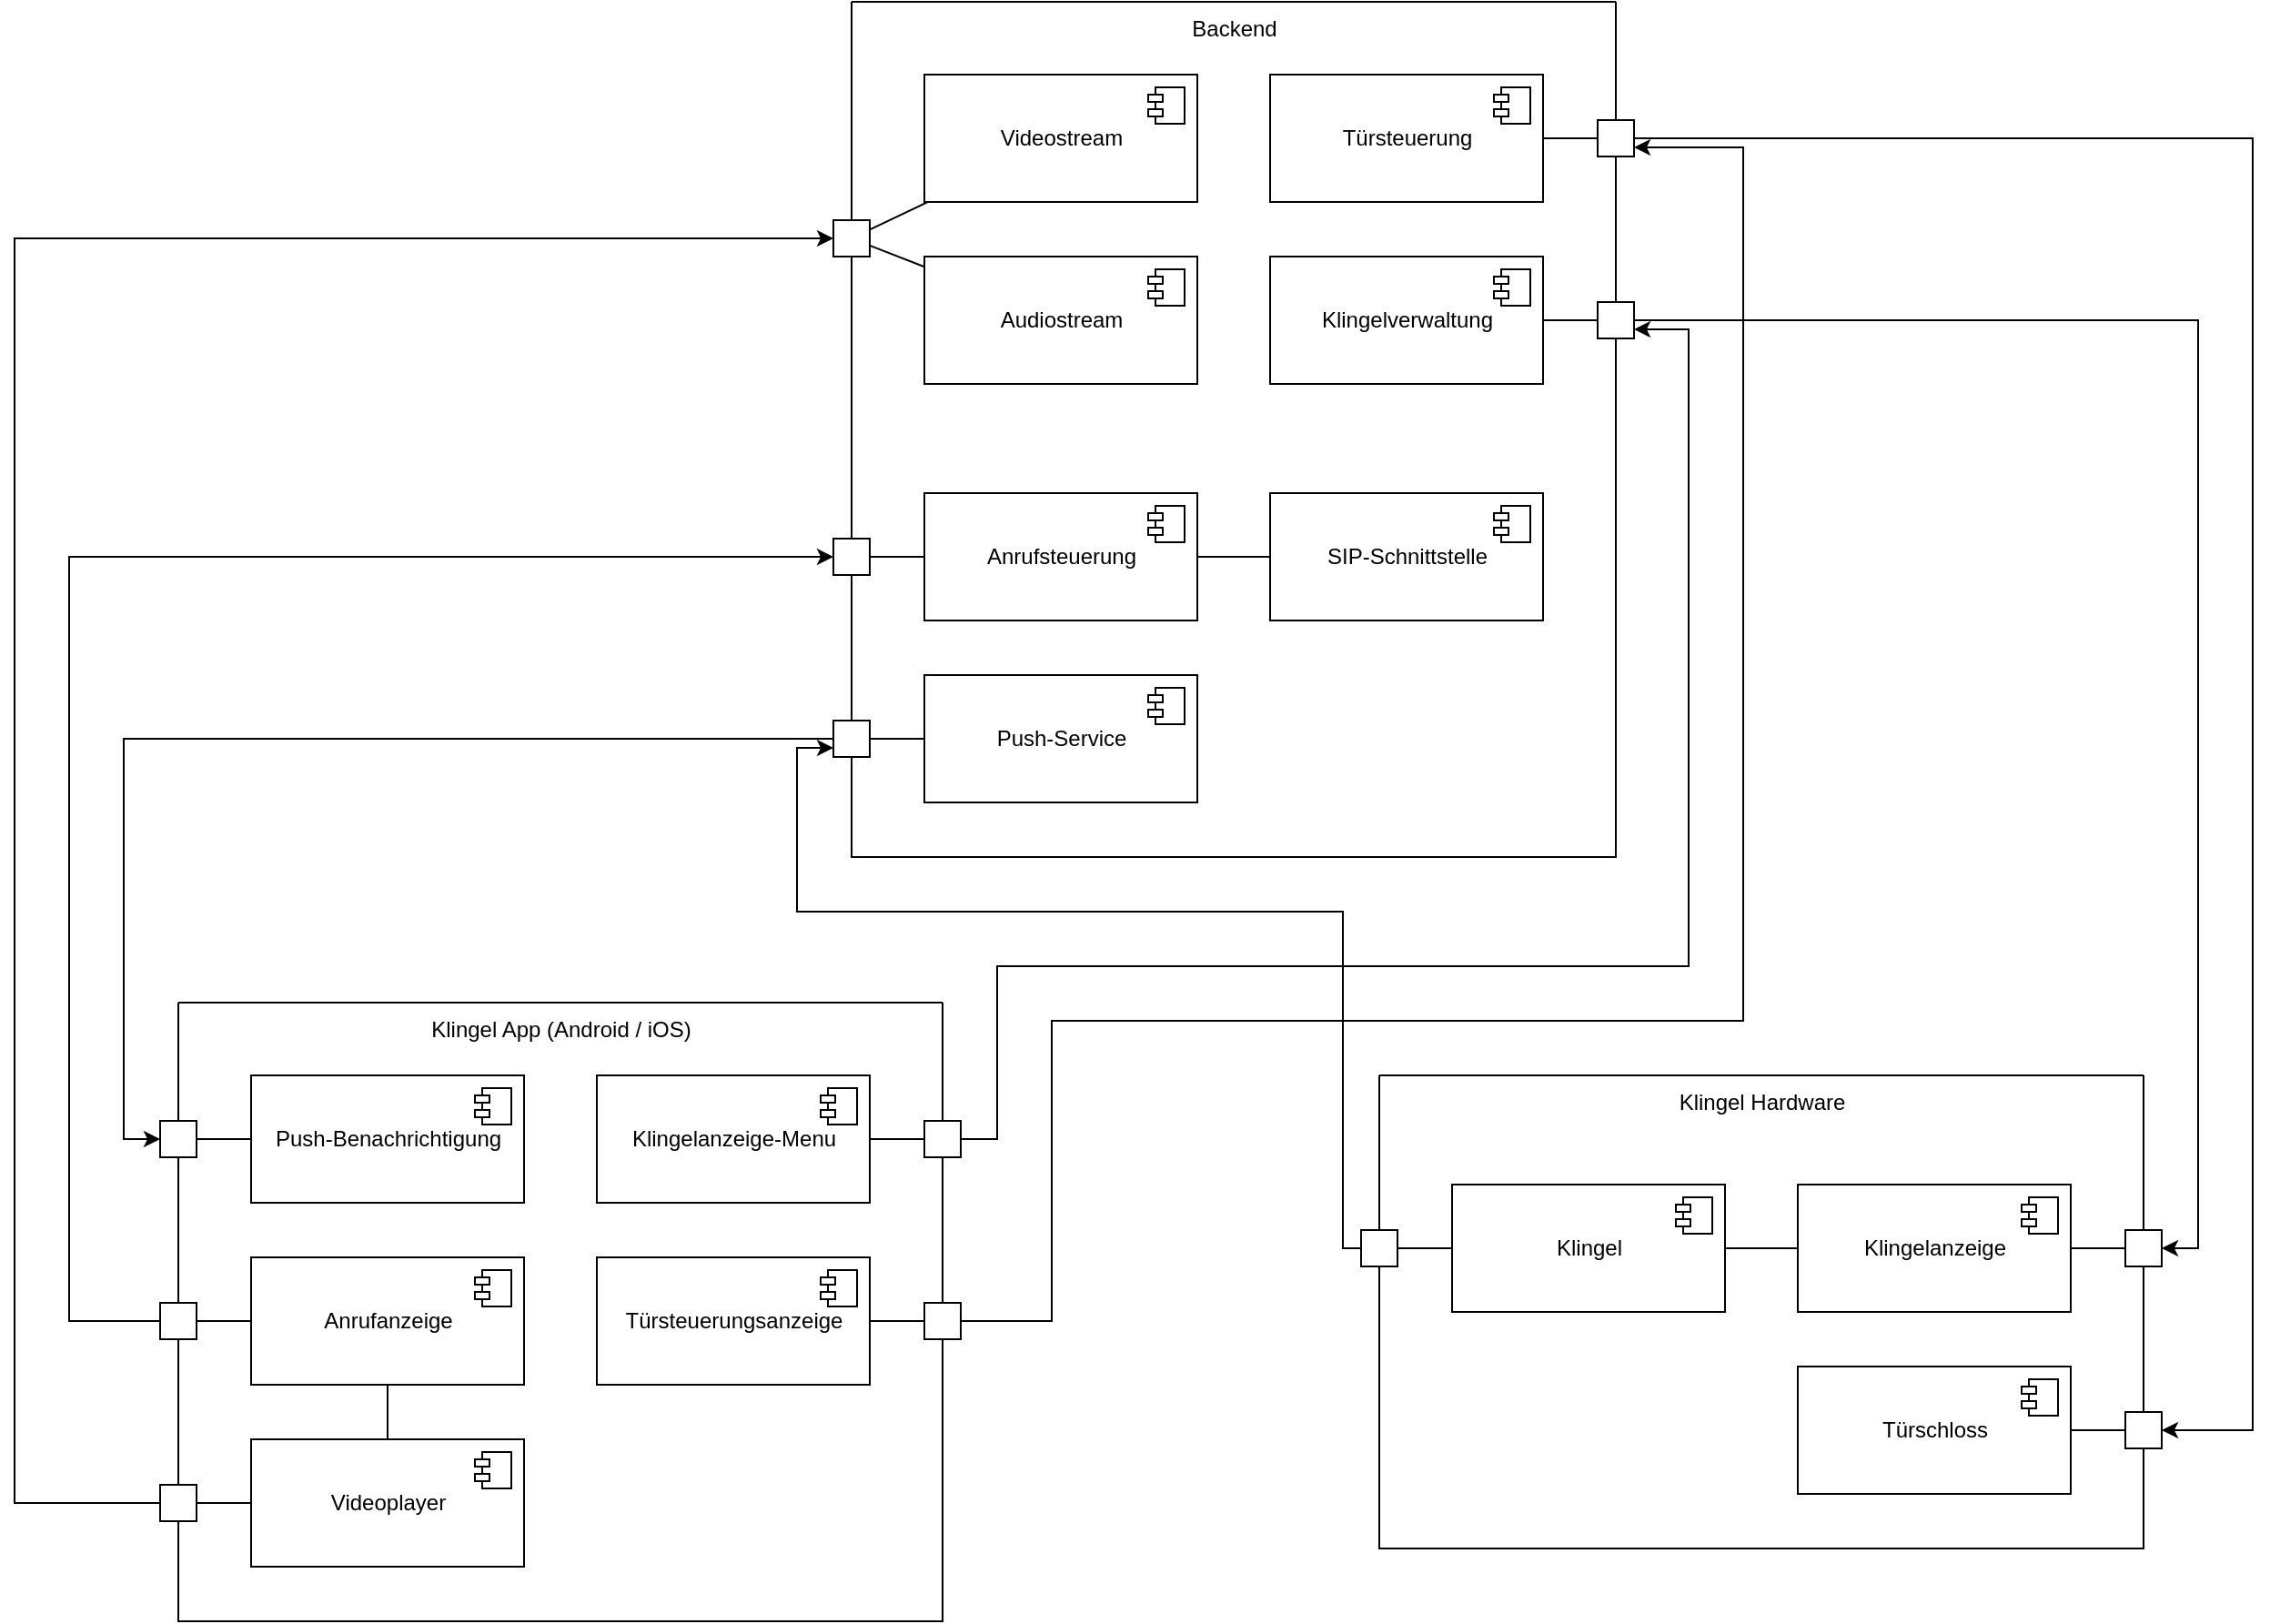 <mxfile version="20.7.3" type="device"><diagram id="dc44Bc8InzGhM4zJDq2q" name="Seite-1"><mxGraphModel dx="2087" dy="899" grid="1" gridSize="10" guides="1" tooltips="1" connect="1" arrows="1" fold="1" page="0" pageScale="1" pageWidth="827" pageHeight="1169" math="0" shadow="0"><root><mxCell id="0"/><mxCell id="1" parent="0"/><mxCell id="9wh1O1opcWLXj4gbVkvc-10" value="" style="swimlane;startSize=0;rounded=0;shadow=0;glass=0;sketch=0;gradientColor=none;" vertex="1" parent="1"><mxGeometry x="250" y="210" width="420" height="470" as="geometry"><mxRectangle x="240" y="-560" width="50" height="40" as="alternateBounds"/></mxGeometry></mxCell><mxCell id="9wh1O1opcWLXj4gbVkvc-46" style="edgeStyle=none;rounded=0;orthogonalLoop=1;jettySize=auto;html=1;entryX=1;entryY=0.5;entryDx=0;entryDy=0;endArrow=none;endFill=0;" edge="1" parent="9wh1O1opcWLXj4gbVkvc-10" source="y6YX-M8lazcvMa9vbHdX-20" target="9wh1O1opcWLXj4gbVkvc-45"><mxGeometry relative="1" as="geometry"/></mxCell><mxCell id="y6YX-M8lazcvMa9vbHdX-20" value="Push-Service" style="html=1;dropTarget=0;rounded=0;labelBackgroundColor=none;" parent="9wh1O1opcWLXj4gbVkvc-10" vertex="1"><mxGeometry x="40" y="370" width="150" height="70" as="geometry"/></mxCell><mxCell id="y6YX-M8lazcvMa9vbHdX-21" value="" style="shape=module;jettyWidth=8;jettyHeight=4;rounded=0;labelBackgroundColor=none;" parent="y6YX-M8lazcvMa9vbHdX-20" vertex="1"><mxGeometry x="1" width="20" height="20" relative="1" as="geometry"><mxPoint x="-27" y="7" as="offset"/></mxGeometry></mxCell><mxCell id="9wh1O1opcWLXj4gbVkvc-44" style="edgeStyle=none;rounded=0;orthogonalLoop=1;jettySize=auto;html=1;endArrow=none;endFill=0;" edge="1" parent="9wh1O1opcWLXj4gbVkvc-10" source="y6YX-M8lazcvMa9vbHdX-14" target="9wh1O1opcWLXj4gbVkvc-42"><mxGeometry relative="1" as="geometry"/></mxCell><mxCell id="y6YX-M8lazcvMa9vbHdX-14" value="Klingelverwaltung" style="html=1;dropTarget=0;rounded=0;labelBackgroundColor=none;" parent="9wh1O1opcWLXj4gbVkvc-10" vertex="1"><mxGeometry x="230" y="140" width="150" height="70" as="geometry"/></mxCell><mxCell id="y6YX-M8lazcvMa9vbHdX-15" value="" style="shape=module;jettyWidth=8;jettyHeight=4;rounded=0;labelBackgroundColor=none;" parent="y6YX-M8lazcvMa9vbHdX-14" vertex="1"><mxGeometry x="1" width="20" height="20" relative="1" as="geometry"><mxPoint x="-27" y="7" as="offset"/></mxGeometry></mxCell><mxCell id="9wh1O1opcWLXj4gbVkvc-41" style="edgeStyle=none;rounded=0;orthogonalLoop=1;jettySize=auto;html=1;entryX=0;entryY=0.5;entryDx=0;entryDy=0;endArrow=none;endFill=0;" edge="1" parent="9wh1O1opcWLXj4gbVkvc-10" source="y6YX-M8lazcvMa9vbHdX-35" target="9wh1O1opcWLXj4gbVkvc-39"><mxGeometry relative="1" as="geometry"/></mxCell><mxCell id="y6YX-M8lazcvMa9vbHdX-35" value="Türsteuerung" style="html=1;dropTarget=0;rounded=0;labelBackgroundColor=none;" parent="9wh1O1opcWLXj4gbVkvc-10" vertex="1"><mxGeometry x="230" y="40" width="150" height="70" as="geometry"/></mxCell><mxCell id="y6YX-M8lazcvMa9vbHdX-36" value="" style="shape=module;jettyWidth=8;jettyHeight=4;rounded=0;labelBackgroundColor=none;" parent="y6YX-M8lazcvMa9vbHdX-35" vertex="1"><mxGeometry x="1" width="20" height="20" relative="1" as="geometry"><mxPoint x="-27" y="7" as="offset"/></mxGeometry></mxCell><mxCell id="y6YX-M8lazcvMa9vbHdX-37" value="SIP-Schnittstelle" style="html=1;dropTarget=0;rounded=0;labelBackgroundColor=none;" parent="9wh1O1opcWLXj4gbVkvc-10" vertex="1"><mxGeometry x="230" y="270" width="150" height="70" as="geometry"/></mxCell><mxCell id="y6YX-M8lazcvMa9vbHdX-38" value="" style="shape=module;jettyWidth=8;jettyHeight=4;rounded=0;labelBackgroundColor=none;" parent="y6YX-M8lazcvMa9vbHdX-37" vertex="1"><mxGeometry x="1" width="20" height="20" relative="1" as="geometry"><mxPoint x="-27" y="7" as="offset"/></mxGeometry></mxCell><mxCell id="y6YX-M8lazcvMa9vbHdX-40" value="Videostream" style="html=1;dropTarget=0;rounded=0;labelBackgroundColor=none;" parent="9wh1O1opcWLXj4gbVkvc-10" vertex="1"><mxGeometry x="40" y="40" width="150" height="70" as="geometry"/></mxCell><mxCell id="y6YX-M8lazcvMa9vbHdX-41" value="" style="shape=module;jettyWidth=8;jettyHeight=4;rounded=0;labelBackgroundColor=none;" parent="y6YX-M8lazcvMa9vbHdX-40" vertex="1"><mxGeometry x="1" width="20" height="20" relative="1" as="geometry"><mxPoint x="-27" y="7" as="offset"/></mxGeometry></mxCell><mxCell id="9wh1O1opcWLXj4gbVkvc-34" style="edgeStyle=none;rounded=0;orthogonalLoop=1;jettySize=auto;html=1;endArrow=none;endFill=0;" edge="1" parent="9wh1O1opcWLXj4gbVkvc-10" source="y6YX-M8lazcvMa9vbHdX-45" target="y6YX-M8lazcvMa9vbHdX-37"><mxGeometry relative="1" as="geometry"/></mxCell><mxCell id="9wh1O1opcWLXj4gbVkvc-37" style="edgeStyle=none;rounded=0;orthogonalLoop=1;jettySize=auto;html=1;entryX=1;entryY=0.5;entryDx=0;entryDy=0;endArrow=none;endFill=0;" edge="1" parent="9wh1O1opcWLXj4gbVkvc-10" source="y6YX-M8lazcvMa9vbHdX-45" target="9wh1O1opcWLXj4gbVkvc-35"><mxGeometry relative="1" as="geometry"/></mxCell><mxCell id="y6YX-M8lazcvMa9vbHdX-45" value="Anrufsteuerung" style="html=1;dropTarget=0;rounded=0;labelBackgroundColor=none;" parent="9wh1O1opcWLXj4gbVkvc-10" vertex="1"><mxGeometry x="40" y="270" width="150" height="70" as="geometry"/></mxCell><mxCell id="y6YX-M8lazcvMa9vbHdX-46" value="" style="shape=module;jettyWidth=8;jettyHeight=4;rounded=0;labelBackgroundColor=none;" parent="y6YX-M8lazcvMa9vbHdX-45" vertex="1"><mxGeometry x="1" width="20" height="20" relative="1" as="geometry"><mxPoint x="-27" y="7" as="offset"/></mxGeometry></mxCell><mxCell id="y6YX-M8lazcvMa9vbHdX-49" value="Audiostream" style="html=1;dropTarget=0;rounded=0;labelBackgroundColor=none;" parent="9wh1O1opcWLXj4gbVkvc-10" vertex="1"><mxGeometry x="40" y="140" width="150" height="70" as="geometry"/></mxCell><mxCell id="y6YX-M8lazcvMa9vbHdX-50" value="" style="shape=module;jettyWidth=8;jettyHeight=4;rounded=0;labelBackgroundColor=none;" parent="y6YX-M8lazcvMa9vbHdX-49" vertex="1"><mxGeometry x="1" width="20" height="20" relative="1" as="geometry"><mxPoint x="-27" y="7" as="offset"/></mxGeometry></mxCell><mxCell id="9wh1O1opcWLXj4gbVkvc-12" value="Backend" style="text;html=1;align=center;verticalAlign=middle;resizable=0;points=[];autosize=1;strokeColor=none;fillColor=none;" vertex="1" parent="9wh1O1opcWLXj4gbVkvc-10"><mxGeometry x="175" width="70" height="30" as="geometry"/></mxCell><mxCell id="9wh1O1opcWLXj4gbVkvc-35" value="" style="whiteSpace=wrap;html=1;aspect=fixed;rounded=0;shadow=0;glass=0;sketch=0;gradientColor=none;" vertex="1" parent="9wh1O1opcWLXj4gbVkvc-10"><mxGeometry x="-10" y="295" width="20" height="20" as="geometry"/></mxCell><mxCell id="9wh1O1opcWLXj4gbVkvc-39" value="" style="whiteSpace=wrap;html=1;aspect=fixed;rounded=0;shadow=0;glass=0;sketch=0;gradientColor=none;" vertex="1" parent="9wh1O1opcWLXj4gbVkvc-10"><mxGeometry x="410" y="65" width="20" height="20" as="geometry"/></mxCell><mxCell id="9wh1O1opcWLXj4gbVkvc-42" value="" style="whiteSpace=wrap;html=1;aspect=fixed;rounded=0;shadow=0;glass=0;sketch=0;gradientColor=none;" vertex="1" parent="9wh1O1opcWLXj4gbVkvc-10"><mxGeometry x="410" y="165" width="20" height="20" as="geometry"/></mxCell><mxCell id="9wh1O1opcWLXj4gbVkvc-45" value="" style="whiteSpace=wrap;html=1;aspect=fixed;rounded=0;shadow=0;glass=0;sketch=0;gradientColor=none;" vertex="1" parent="9wh1O1opcWLXj4gbVkvc-10"><mxGeometry x="-10" y="395" width="20" height="20" as="geometry"/></mxCell><mxCell id="9wh1O1opcWLXj4gbVkvc-13" value="" style="whiteSpace=wrap;html=1;aspect=fixed;rounded=0;shadow=0;glass=0;sketch=0;gradientColor=none;" vertex="1" parent="9wh1O1opcWLXj4gbVkvc-10"><mxGeometry x="-10" y="120" width="20" height="20" as="geometry"/></mxCell><mxCell id="9wh1O1opcWLXj4gbVkvc-16" style="edgeStyle=none;rounded=0;orthogonalLoop=1;jettySize=auto;html=1;endArrow=none;endFill=0;" edge="1" parent="9wh1O1opcWLXj4gbVkvc-10" source="y6YX-M8lazcvMa9vbHdX-40" target="9wh1O1opcWLXj4gbVkvc-13"><mxGeometry relative="1" as="geometry"/></mxCell><mxCell id="9wh1O1opcWLXj4gbVkvc-17" style="edgeStyle=none;rounded=0;orthogonalLoop=1;jettySize=auto;html=1;endArrow=none;endFill=0;" edge="1" parent="9wh1O1opcWLXj4gbVkvc-10" source="y6YX-M8lazcvMa9vbHdX-49" target="9wh1O1opcWLXj4gbVkvc-13"><mxGeometry relative="1" as="geometry"/></mxCell><mxCell id="9wh1O1opcWLXj4gbVkvc-22" value="" style="swimlane;startSize=0;rounded=0;shadow=0;glass=0;sketch=0;gradientColor=none;" vertex="1" parent="1"><mxGeometry x="540" y="800" width="420" height="260" as="geometry"><mxRectangle x="620" y="800" width="50" height="40" as="alternateBounds"/></mxGeometry></mxCell><mxCell id="9wh1O1opcWLXj4gbVkvc-23" value="Klingel Hardware" style="text;html=1;align=center;verticalAlign=middle;resizable=0;points=[];autosize=1;strokeColor=none;fillColor=none;" vertex="1" parent="9wh1O1opcWLXj4gbVkvc-22"><mxGeometry x="155" width="110" height="30" as="geometry"/></mxCell><mxCell id="9wh1O1opcWLXj4gbVkvc-70" style="edgeStyle=orthogonalEdgeStyle;rounded=0;orthogonalLoop=1;jettySize=auto;html=1;endArrow=none;endFill=0;" edge="1" parent="9wh1O1opcWLXj4gbVkvc-22" source="y6YX-M8lazcvMa9vbHdX-12" target="9wh1O1opcWLXj4gbVkvc-69"><mxGeometry relative="1" as="geometry"/></mxCell><mxCell id="y6YX-M8lazcvMa9vbHdX-12" value="Klingelanzeige" style="html=1;dropTarget=0;rounded=0;labelBackgroundColor=none;" parent="9wh1O1opcWLXj4gbVkvc-22" vertex="1"><mxGeometry x="230" y="60" width="150" height="70" as="geometry"/></mxCell><mxCell id="y6YX-M8lazcvMa9vbHdX-13" value="" style="shape=module;jettyWidth=8;jettyHeight=4;rounded=0;labelBackgroundColor=none;" parent="y6YX-M8lazcvMa9vbHdX-12" vertex="1"><mxGeometry x="1" width="20" height="20" relative="1" as="geometry"><mxPoint x="-27" y="7" as="offset"/></mxGeometry></mxCell><mxCell id="9wh1O1opcWLXj4gbVkvc-26" style="edgeStyle=none;rounded=0;orthogonalLoop=1;jettySize=auto;html=1;endArrow=none;endFill=0;" edge="1" parent="9wh1O1opcWLXj4gbVkvc-22" source="y6YX-M8lazcvMa9vbHdX-22" target="9wh1O1opcWLXj4gbVkvc-24"><mxGeometry relative="1" as="geometry"/></mxCell><mxCell id="y6YX-M8lazcvMa9vbHdX-22" value="Klingel" style="html=1;dropTarget=0;rounded=0;labelBackgroundColor=none;" parent="9wh1O1opcWLXj4gbVkvc-22" vertex="1"><mxGeometry x="40" y="60" width="150" height="70" as="geometry"/></mxCell><mxCell id="y6YX-M8lazcvMa9vbHdX-23" value="" style="shape=module;jettyWidth=8;jettyHeight=4;rounded=0;labelBackgroundColor=none;" parent="y6YX-M8lazcvMa9vbHdX-22" vertex="1"><mxGeometry x="1" width="20" height="20" relative="1" as="geometry"><mxPoint x="-27" y="7" as="offset"/></mxGeometry></mxCell><mxCell id="y6YX-M8lazcvMa9vbHdX-24" style="edgeStyle=orthogonalEdgeStyle;rounded=0;orthogonalLoop=1;jettySize=auto;html=1;labelBackgroundColor=none;fontColor=default;endArrow=none;endFill=0;" parent="9wh1O1opcWLXj4gbVkvc-22" source="y6YX-M8lazcvMa9vbHdX-12" target="y6YX-M8lazcvMa9vbHdX-22" edge="1"><mxGeometry relative="1" as="geometry"/></mxCell><mxCell id="9wh1O1opcWLXj4gbVkvc-31" style="edgeStyle=none;rounded=0;orthogonalLoop=1;jettySize=auto;html=1;endArrow=none;endFill=0;" edge="1" parent="9wh1O1opcWLXj4gbVkvc-22" source="9wh1O1opcWLXj4gbVkvc-20" target="9wh1O1opcWLXj4gbVkvc-28"><mxGeometry relative="1" as="geometry"/></mxCell><mxCell id="9wh1O1opcWLXj4gbVkvc-20" value="Türschloss" style="html=1;dropTarget=0;rounded=0;shadow=0;glass=0;sketch=0;gradientColor=none;" vertex="1" parent="9wh1O1opcWLXj4gbVkvc-22"><mxGeometry x="230" y="160" width="150" height="70" as="geometry"/></mxCell><mxCell id="9wh1O1opcWLXj4gbVkvc-21" value="" style="shape=module;jettyWidth=8;jettyHeight=4;rounded=0;shadow=0;glass=0;sketch=0;gradientColor=none;" vertex="1" parent="9wh1O1opcWLXj4gbVkvc-20"><mxGeometry x="1" width="20" height="20" relative="1" as="geometry"><mxPoint x="-27" y="7" as="offset"/></mxGeometry></mxCell><mxCell id="9wh1O1opcWLXj4gbVkvc-24" value="" style="whiteSpace=wrap;html=1;aspect=fixed;rounded=0;shadow=0;glass=0;sketch=0;gradientColor=none;" vertex="1" parent="9wh1O1opcWLXj4gbVkvc-22"><mxGeometry x="-10" y="85" width="20" height="20" as="geometry"/></mxCell><mxCell id="9wh1O1opcWLXj4gbVkvc-28" value="" style="whiteSpace=wrap;html=1;aspect=fixed;rounded=0;shadow=0;glass=0;sketch=0;gradientColor=none;" vertex="1" parent="9wh1O1opcWLXj4gbVkvc-22"><mxGeometry x="410" y="185" width="20" height="20" as="geometry"/></mxCell><mxCell id="9wh1O1opcWLXj4gbVkvc-69" value="" style="whiteSpace=wrap;html=1;aspect=fixed;rounded=0;shadow=0;glass=0;sketch=0;gradientColor=none;" vertex="1" parent="9wh1O1opcWLXj4gbVkvc-22"><mxGeometry x="410" y="85" width="20" height="20" as="geometry"/></mxCell><mxCell id="9wh1O1opcWLXj4gbVkvc-47" value="" style="swimlane;startSize=0;rounded=0;shadow=0;glass=0;sketch=0;gradientColor=none;" vertex="1" parent="1"><mxGeometry x="-120" y="760" width="420" height="340" as="geometry"/></mxCell><mxCell id="9wh1O1opcWLXj4gbVkvc-48" value="Klingel App (Android / iOS)" style="text;html=1;align=center;verticalAlign=middle;resizable=0;points=[];autosize=1;strokeColor=none;fillColor=none;" vertex="1" parent="9wh1O1opcWLXj4gbVkvc-47"><mxGeometry x="125" width="170" height="30" as="geometry"/></mxCell><mxCell id="y6YX-M8lazcvMa9vbHdX-1" value="Anrufanzeige" style="html=1;dropTarget=0;rounded=0;labelBackgroundColor=none;" parent="9wh1O1opcWLXj4gbVkvc-47" vertex="1"><mxGeometry x="40" y="140" width="150" height="70" as="geometry"/></mxCell><mxCell id="y6YX-M8lazcvMa9vbHdX-2" value="" style="shape=module;jettyWidth=8;jettyHeight=4;rounded=0;labelBackgroundColor=none;" parent="y6YX-M8lazcvMa9vbHdX-1" vertex="1"><mxGeometry x="1" width="20" height="20" relative="1" as="geometry"><mxPoint x="-27" y="7" as="offset"/></mxGeometry></mxCell><mxCell id="9wh1O1opcWLXj4gbVkvc-54" style="edgeStyle=none;rounded=0;orthogonalLoop=1;jettySize=auto;html=1;endArrow=none;endFill=0;" edge="1" parent="9wh1O1opcWLXj4gbVkvc-47" source="y6YX-M8lazcvMa9vbHdX-5" target="9wh1O1opcWLXj4gbVkvc-53"><mxGeometry relative="1" as="geometry"/></mxCell><mxCell id="y6YX-M8lazcvMa9vbHdX-5" value="Videoplayer" style="html=1;dropTarget=0;rounded=0;labelBackgroundColor=none;" parent="9wh1O1opcWLXj4gbVkvc-47" vertex="1"><mxGeometry x="40" y="240" width="150" height="70" as="geometry"/></mxCell><mxCell id="y6YX-M8lazcvMa9vbHdX-6" value="" style="shape=module;jettyWidth=8;jettyHeight=4;rounded=0;labelBackgroundColor=none;" parent="y6YX-M8lazcvMa9vbHdX-5" vertex="1"><mxGeometry x="1" width="20" height="20" relative="1" as="geometry"><mxPoint x="-27" y="7" as="offset"/></mxGeometry></mxCell><mxCell id="y6YX-M8lazcvMa9vbHdX-34" style="edgeStyle=orthogonalEdgeStyle;rounded=0;orthogonalLoop=1;jettySize=auto;html=1;labelBackgroundColor=none;fontColor=default;endArrow=none;endFill=0;" parent="9wh1O1opcWLXj4gbVkvc-47" source="y6YX-M8lazcvMa9vbHdX-1" target="y6YX-M8lazcvMa9vbHdX-5" edge="1"><mxGeometry relative="1" as="geometry"/></mxCell><mxCell id="y6YX-M8lazcvMa9vbHdX-16" value="Klingelanzeige-Menu" style="html=1;dropTarget=0;rounded=0;labelBackgroundColor=none;" parent="9wh1O1opcWLXj4gbVkvc-47" vertex="1"><mxGeometry x="230" y="40" width="150" height="70" as="geometry"/></mxCell><mxCell id="y6YX-M8lazcvMa9vbHdX-17" value="" style="shape=module;jettyWidth=8;jettyHeight=4;rounded=0;labelBackgroundColor=none;" parent="y6YX-M8lazcvMa9vbHdX-16" vertex="1"><mxGeometry x="1" width="20" height="20" relative="1" as="geometry"><mxPoint x="-27" y="7" as="offset"/></mxGeometry></mxCell><mxCell id="9wh1O1opcWLXj4gbVkvc-50" style="edgeStyle=none;rounded=0;orthogonalLoop=1;jettySize=auto;html=1;entryX=1;entryY=0.5;entryDx=0;entryDy=0;endArrow=none;endFill=0;" edge="1" parent="9wh1O1opcWLXj4gbVkvc-47" source="y6YX-M8lazcvMa9vbHdX-29" target="9wh1O1opcWLXj4gbVkvc-49"><mxGeometry relative="1" as="geometry"/></mxCell><mxCell id="y6YX-M8lazcvMa9vbHdX-29" value="Push-Benachrichtigung" style="html=1;dropTarget=0;rounded=0;labelBackgroundColor=none;" parent="9wh1O1opcWLXj4gbVkvc-47" vertex="1"><mxGeometry x="40" y="40" width="150" height="70" as="geometry"/></mxCell><mxCell id="y6YX-M8lazcvMa9vbHdX-30" value="" style="shape=module;jettyWidth=8;jettyHeight=4;rounded=0;labelBackgroundColor=none;" parent="y6YX-M8lazcvMa9vbHdX-29" vertex="1"><mxGeometry x="1" width="20" height="20" relative="1" as="geometry"><mxPoint x="-27" y="7" as="offset"/></mxGeometry></mxCell><mxCell id="9wh1O1opcWLXj4gbVkvc-49" value="" style="whiteSpace=wrap;html=1;aspect=fixed;rounded=0;shadow=0;glass=0;sketch=0;gradientColor=none;" vertex="1" parent="9wh1O1opcWLXj4gbVkvc-47"><mxGeometry x="-10" y="65" width="20" height="20" as="geometry"/></mxCell><mxCell id="9wh1O1opcWLXj4gbVkvc-51" value="Türsteuerungsanzeige" style="html=1;dropTarget=0;rounded=0;shadow=0;glass=0;sketch=0;gradientColor=none;" vertex="1" parent="9wh1O1opcWLXj4gbVkvc-47"><mxGeometry x="230" y="140" width="150" height="70" as="geometry"/></mxCell><mxCell id="9wh1O1opcWLXj4gbVkvc-52" value="" style="shape=module;jettyWidth=8;jettyHeight=4;rounded=0;shadow=0;glass=0;sketch=0;gradientColor=none;" vertex="1" parent="9wh1O1opcWLXj4gbVkvc-51"><mxGeometry x="1" width="20" height="20" relative="1" as="geometry"><mxPoint x="-27" y="7" as="offset"/></mxGeometry></mxCell><mxCell id="9wh1O1opcWLXj4gbVkvc-53" value="" style="whiteSpace=wrap;html=1;aspect=fixed;rounded=0;shadow=0;glass=0;sketch=0;gradientColor=none;" vertex="1" parent="9wh1O1opcWLXj4gbVkvc-47"><mxGeometry x="-10" y="265" width="20" height="20" as="geometry"/></mxCell><mxCell id="9wh1O1opcWLXj4gbVkvc-55" value="" style="whiteSpace=wrap;html=1;aspect=fixed;rounded=0;shadow=0;glass=0;sketch=0;gradientColor=none;" vertex="1" parent="9wh1O1opcWLXj4gbVkvc-47"><mxGeometry x="-10" y="165" width="20" height="20" as="geometry"/></mxCell><mxCell id="9wh1O1opcWLXj4gbVkvc-58" value="" style="whiteSpace=wrap;html=1;aspect=fixed;rounded=0;shadow=0;glass=0;sketch=0;gradientColor=none;" vertex="1" parent="9wh1O1opcWLXj4gbVkvc-47"><mxGeometry x="410" y="165" width="20" height="20" as="geometry"/></mxCell><mxCell id="9wh1O1opcWLXj4gbVkvc-59" value="" style="whiteSpace=wrap;html=1;aspect=fixed;rounded=0;shadow=0;glass=0;sketch=0;gradientColor=none;" vertex="1" parent="9wh1O1opcWLXj4gbVkvc-47"><mxGeometry x="410" y="65" width="20" height="20" as="geometry"/></mxCell><mxCell id="9wh1O1opcWLXj4gbVkvc-63" style="edgeStyle=none;rounded=0;orthogonalLoop=1;jettySize=auto;html=1;endArrow=none;endFill=0;" edge="1" parent="9wh1O1opcWLXj4gbVkvc-47" source="y6YX-M8lazcvMa9vbHdX-1" target="9wh1O1opcWLXj4gbVkvc-55"><mxGeometry relative="1" as="geometry"/></mxCell><mxCell id="9wh1O1opcWLXj4gbVkvc-62" style="edgeStyle=none;rounded=0;orthogonalLoop=1;jettySize=auto;html=1;entryX=0;entryY=0.5;entryDx=0;entryDy=0;endArrow=none;endFill=0;" edge="1" parent="9wh1O1opcWLXj4gbVkvc-47" source="9wh1O1opcWLXj4gbVkvc-51" target="9wh1O1opcWLXj4gbVkvc-58"><mxGeometry relative="1" as="geometry"/></mxCell><mxCell id="9wh1O1opcWLXj4gbVkvc-61" style="edgeStyle=none;rounded=0;orthogonalLoop=1;jettySize=auto;html=1;endArrow=none;endFill=0;" edge="1" parent="9wh1O1opcWLXj4gbVkvc-47" source="y6YX-M8lazcvMa9vbHdX-16" target="9wh1O1opcWLXj4gbVkvc-59"><mxGeometry relative="1" as="geometry"/></mxCell><mxCell id="9wh1O1opcWLXj4gbVkvc-71" style="edgeStyle=orthogonalEdgeStyle;rounded=0;orthogonalLoop=1;jettySize=auto;html=1;entryX=1;entryY=0.5;entryDx=0;entryDy=0;endArrow=classic;endFill=1;" edge="1" parent="1" source="9wh1O1opcWLXj4gbVkvc-42" target="9wh1O1opcWLXj4gbVkvc-69"><mxGeometry relative="1" as="geometry"/></mxCell><mxCell id="9wh1O1opcWLXj4gbVkvc-72" style="edgeStyle=orthogonalEdgeStyle;rounded=0;orthogonalLoop=1;jettySize=auto;html=1;entryX=1;entryY=0.5;entryDx=0;entryDy=0;endArrow=classic;endFill=1;" edge="1" parent="1" source="9wh1O1opcWLXj4gbVkvc-39" target="9wh1O1opcWLXj4gbVkvc-28"><mxGeometry relative="1" as="geometry"><Array as="points"><mxPoint x="1020" y="285"/><mxPoint x="1020" y="995"/></Array></mxGeometry></mxCell><mxCell id="9wh1O1opcWLXj4gbVkvc-74" style="edgeStyle=orthogonalEdgeStyle;rounded=0;orthogonalLoop=1;jettySize=auto;html=1;endArrow=classic;endFill=1;" edge="1" parent="1" source="9wh1O1opcWLXj4gbVkvc-53"><mxGeometry relative="1" as="geometry"><mxPoint x="240" y="340" as="targetPoint"/><Array as="points"><mxPoint x="-210" y="1035"/><mxPoint x="-210" y="340"/></Array></mxGeometry></mxCell><mxCell id="9wh1O1opcWLXj4gbVkvc-75" style="edgeStyle=orthogonalEdgeStyle;rounded=0;orthogonalLoop=1;jettySize=auto;html=1;entryX=0;entryY=0.5;entryDx=0;entryDy=0;endArrow=classic;endFill=1;" edge="1" parent="1" source="9wh1O1opcWLXj4gbVkvc-55" target="9wh1O1opcWLXj4gbVkvc-35"><mxGeometry relative="1" as="geometry"><Array as="points"><mxPoint x="-180" y="935"/><mxPoint x="-180" y="515"/></Array></mxGeometry></mxCell><mxCell id="9wh1O1opcWLXj4gbVkvc-76" style="edgeStyle=orthogonalEdgeStyle;rounded=0;orthogonalLoop=1;jettySize=auto;html=1;entryX=0;entryY=0.5;entryDx=0;entryDy=0;endArrow=classic;endFill=1;" edge="1" parent="1" source="9wh1O1opcWLXj4gbVkvc-45" target="9wh1O1opcWLXj4gbVkvc-49"><mxGeometry relative="1" as="geometry"/></mxCell><mxCell id="9wh1O1opcWLXj4gbVkvc-77" style="edgeStyle=orthogonalEdgeStyle;rounded=0;orthogonalLoop=1;jettySize=auto;html=1;entryX=0;entryY=0.75;entryDx=0;entryDy=0;endArrow=classic;endFill=1;" edge="1" parent="1" source="9wh1O1opcWLXj4gbVkvc-24" target="9wh1O1opcWLXj4gbVkvc-45"><mxGeometry relative="1" as="geometry"><Array as="points"><mxPoint x="520" y="895"/><mxPoint x="520" y="710"/><mxPoint x="220" y="710"/><mxPoint x="220" y="620"/></Array></mxGeometry></mxCell><mxCell id="9wh1O1opcWLXj4gbVkvc-80" style="edgeStyle=orthogonalEdgeStyle;rounded=0;orthogonalLoop=1;jettySize=auto;html=1;entryX=1;entryY=0.75;entryDx=0;entryDy=0;endArrow=classic;endFill=1;" edge="1" parent="1" source="9wh1O1opcWLXj4gbVkvc-58" target="9wh1O1opcWLXj4gbVkvc-39"><mxGeometry relative="1" as="geometry"><Array as="points"><mxPoint x="360" y="935"/><mxPoint x="360" y="770"/><mxPoint x="740" y="770"/><mxPoint x="740" y="290"/></Array></mxGeometry></mxCell><mxCell id="9wh1O1opcWLXj4gbVkvc-81" style="edgeStyle=orthogonalEdgeStyle;rounded=0;orthogonalLoop=1;jettySize=auto;html=1;entryX=1;entryY=0.75;entryDx=0;entryDy=0;endArrow=classic;endFill=1;" edge="1" parent="1" source="9wh1O1opcWLXj4gbVkvc-59" target="9wh1O1opcWLXj4gbVkvc-42"><mxGeometry relative="1" as="geometry"><Array as="points"><mxPoint x="330" y="835"/><mxPoint x="330" y="740"/><mxPoint x="710" y="740"/><mxPoint x="710" y="390"/></Array></mxGeometry></mxCell></root></mxGraphModel></diagram></mxfile>